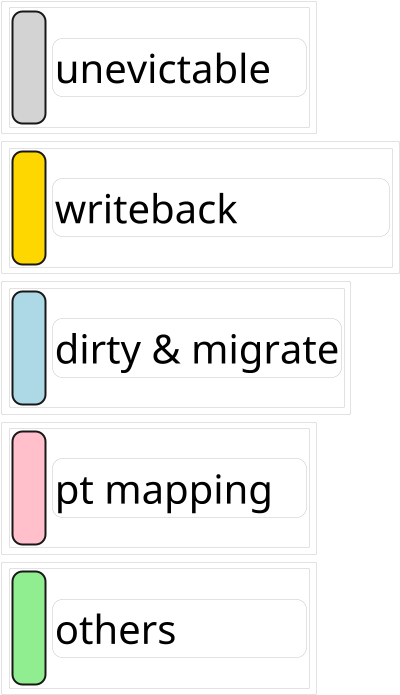 @startuml

skinparam ComponentStyle rectangle
hide stereotype
top to bottom direction
scale 1/5

skinparam Component {
    FontSize 200
    FontColor black
    RoundCorner 100
    BorderThickness 10
    BackgroundColor transparent
    BorderThickness<<text>> 0
    BackgroundColor<<text>> transparent
    FontColor<<box>> transparent
}


skinparam Rectangle {
    FontSize 0
    FontColor black
    RoundCorner 10
    BorderThickness 0
    BackgroundColor transparent
    BorderThickness<<text>> 0
    BackgroundColor<<text>> transparent
    FontColor<<box>> transparent
}

rectangle r0 {
	rectangle r0_r0 {
		component "P\nG" as r0_r0_pg<<box>> #LightGrey
		component "unevictable	" as r0_r0_tx<<text>>
		r0_r0_pg-right[hidden]-r0_r0_tx
	}
}
rectangle r1 {
	rectangle r1_r0 {
		component "P\nG" as r1_r0_pg<<box>> #Gold
		component "writeback		" as r1_r0_tx<<text>>
		r1_r0_pg-right[hidden]-r1_r0_tx
	}
}
rectangle r2 {
	rectangle r2_r0 {
		component "P\nG" as r2_r0_pg<<box>> #LightBlue
		component "dirty & migrate" as r2_r0_tx<<text>>
		r2_r0_pg-right[hidden]-r2_r0_tx
	}
}
rectangle r3 {
	rectangle r3_r0 {
		component "P\nG" as r3_r0_pg<<box>> #Pink
		component "pt mapping	" as r3_r0_tx<<text>>
		r3_r0_pg-right[hidden]-r3_r0_tx
	}
}
rectangle r4 {
	rectangle r4_r0 {
		component "P\nG" as r4_r0_pg<<box>> #LightGreen
		component "others		" as r4_r0_tx<<text>>
		r4_r0_pg-right[hidden]-r4_r0_tx
	}
}
r0-down[hidden]-r1
r1-down[hidden]-r2
r2-down[hidden]-r3
r3-down[hidden]-r4

@enduml
